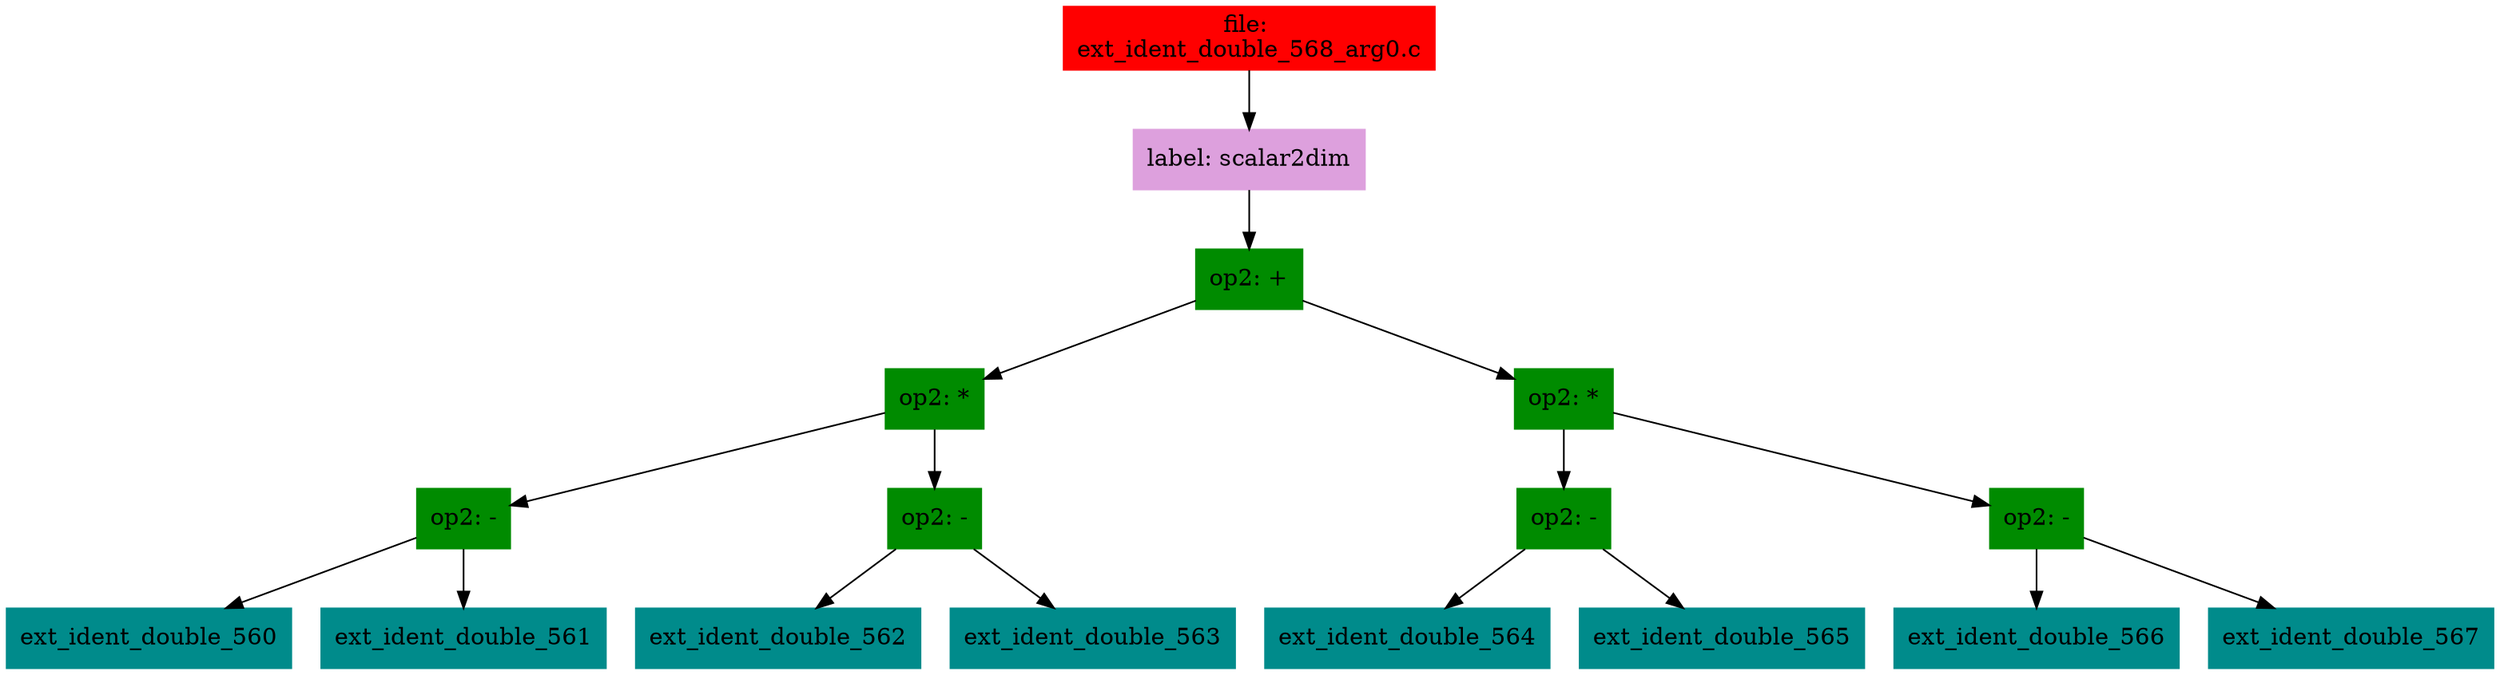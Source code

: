 digraph G {
node [shape=box]

0 [label="file: 
ext_ident_double_568_arg0.c",color=red, style=filled]
1 [label="label: scalar2dim",color=plum, style=filled]
0 -> 1
2 [label="op2: +",color=green4, style=filled]
1 -> 2
3 [label="op2: *",color=green4, style=filled]
2 -> 3
4 [label="op2: -",color=green4, style=filled]
3 -> 4
5 [label="ext_ident_double_560",color=cyan4, style=filled]
4 -> 5
10 [label="ext_ident_double_561",color=cyan4, style=filled]
4 -> 10
15 [label="op2: -",color=green4, style=filled]
3 -> 15
16 [label="ext_ident_double_562",color=cyan4, style=filled]
15 -> 16
21 [label="ext_ident_double_563",color=cyan4, style=filled]
15 -> 21
26 [label="op2: *",color=green4, style=filled]
2 -> 26
27 [label="op2: -",color=green4, style=filled]
26 -> 27
28 [label="ext_ident_double_564",color=cyan4, style=filled]
27 -> 28
33 [label="ext_ident_double_565",color=cyan4, style=filled]
27 -> 33
38 [label="op2: -",color=green4, style=filled]
26 -> 38
39 [label="ext_ident_double_566",color=cyan4, style=filled]
38 -> 39
44 [label="ext_ident_double_567",color=cyan4, style=filled]
38 -> 44


}

